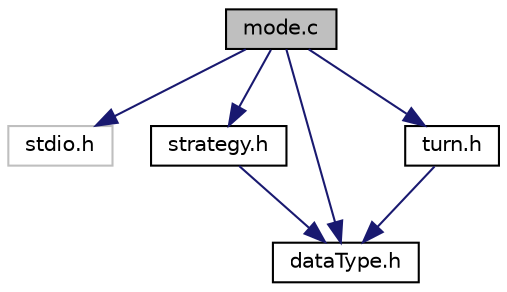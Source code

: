 digraph "mode.c"
{
 // LATEX_PDF_SIZE
  edge [fontname="Helvetica",fontsize="10",labelfontname="Helvetica",labelfontsize="10"];
  node [fontname="Helvetica",fontsize="10",shape=record];
  Node1 [label="mode.c",height=0.2,width=0.4,color="black", fillcolor="grey75", style="filled", fontcolor="black",tooltip="funzioni per la gestione delle modalità e delle partite"];
  Node1 -> Node2 [color="midnightblue",fontsize="10",style="solid",fontname="Helvetica"];
  Node2 [label="stdio.h",height=0.2,width=0.4,color="grey75", fillcolor="white", style="filled",tooltip=" "];
  Node1 -> Node3 [color="midnightblue",fontsize="10",style="solid",fontname="Helvetica"];
  Node3 [label="strategy.h",height=0.2,width=0.4,color="black", fillcolor="white", style="filled",URL="$strategy_8h.html",tooltip="library per la strategia di gioco della CPU"];
  Node3 -> Node4 [color="midnightblue",fontsize="10",style="solid",fontname="Helvetica"];
  Node4 [label="dataType.h",height=0.2,width=0.4,color="black", fillcolor="white", style="filled",URL="$dataType_8h.html",tooltip="Costanti utilizzate nel progetto e strutture delle pedine e delle partite."];
  Node1 -> Node5 [color="midnightblue",fontsize="10",style="solid",fontname="Helvetica"];
  Node5 [label="turn.h",height=0.2,width=0.4,color="black", fillcolor="white", style="filled",URL="$turn_8h.html",tooltip="libreria usate ogni turno delle partite"];
  Node5 -> Node4 [color="midnightblue",fontsize="10",style="solid",fontname="Helvetica"];
  Node1 -> Node4 [color="midnightblue",fontsize="10",style="solid",fontname="Helvetica"];
}
